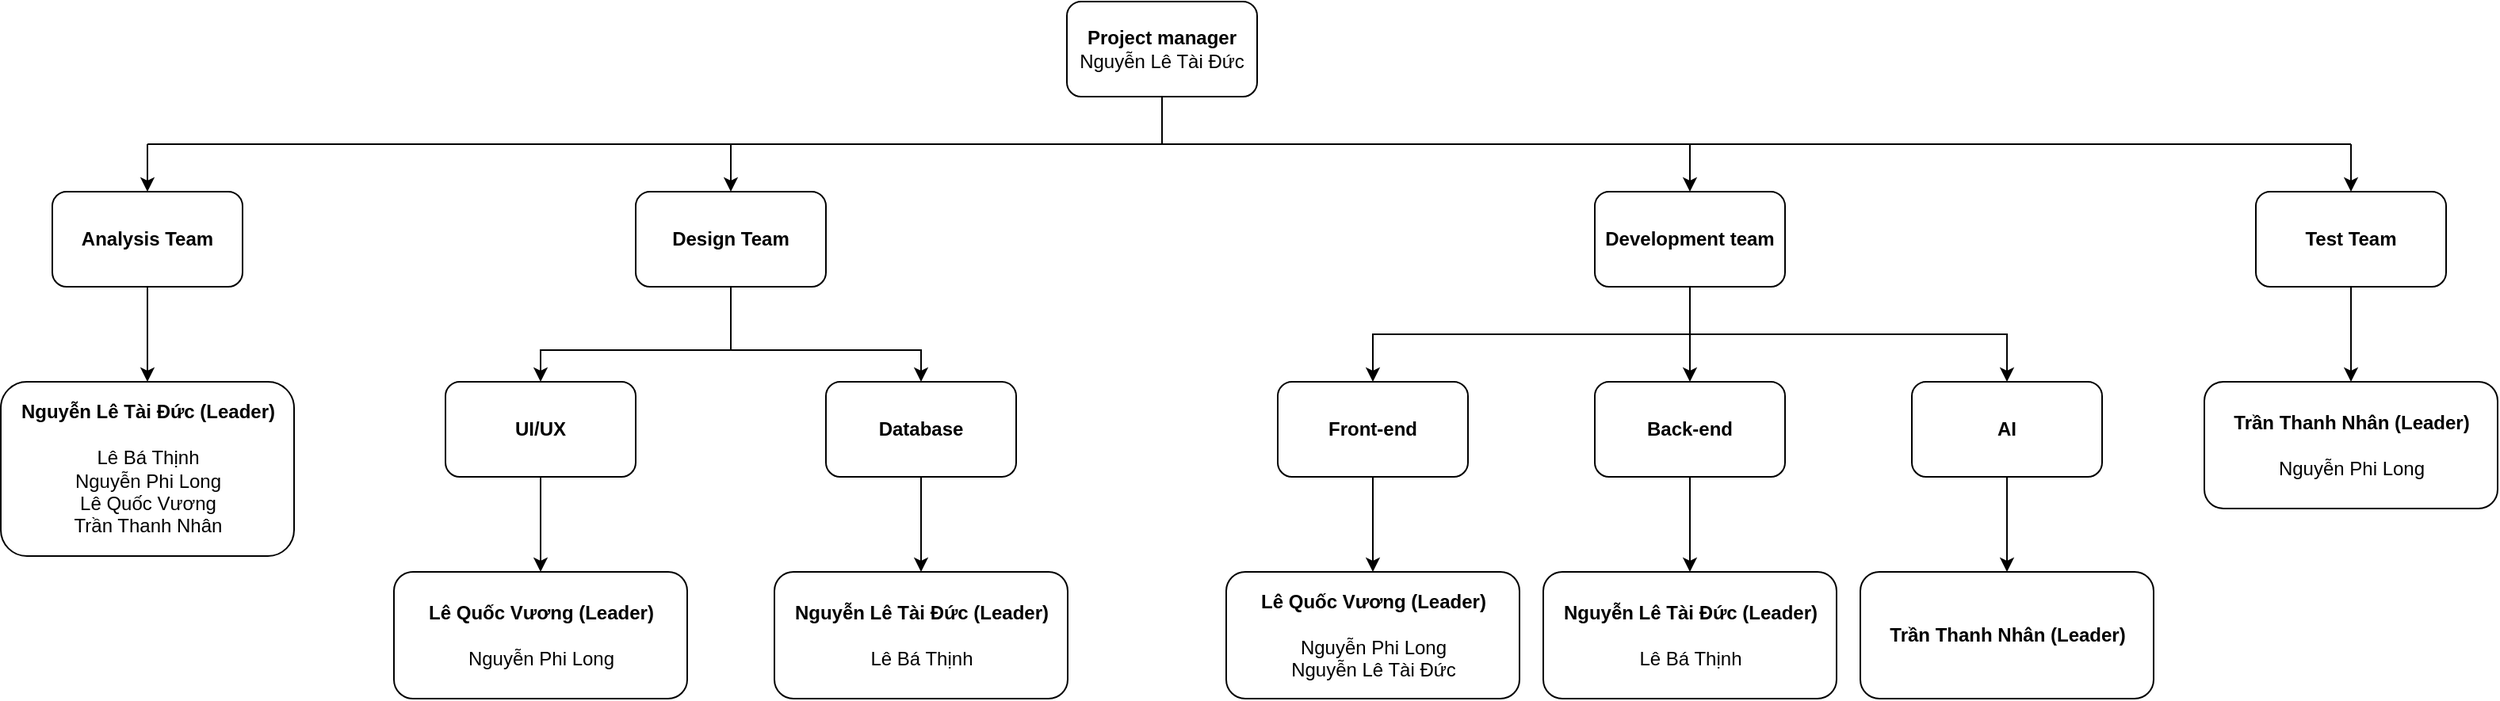 <mxfile version="24.4.0" type="device">
  <diagram id="EI1CuxaqwdnplJAj03ed" name="Page-1">
    <mxGraphModel dx="2444" dy="932" grid="1" gridSize="10" guides="1" tooltips="1" connect="1" arrows="1" fold="1" page="1" pageScale="1" pageWidth="850" pageHeight="1100" math="0" shadow="0">
      <root>
        <mxCell id="0" />
        <mxCell id="1" parent="0" />
        <mxCell id="5kMCYWwhx8B76zfxUgw_-5" value="&lt;b&gt;Project manager&lt;/b&gt;&lt;div&gt;Nguyễn Lê Tài Đức&lt;/div&gt;" style="rounded=1;whiteSpace=wrap;html=1;" vertex="1" parent="1">
          <mxGeometry x="360" y="80" width="120" height="60" as="geometry" />
        </mxCell>
        <mxCell id="5kMCYWwhx8B76zfxUgw_-6" value="&lt;div&gt;&lt;b&gt;Analysis Team&lt;/b&gt;&lt;/div&gt;" style="rounded=1;whiteSpace=wrap;html=1;" vertex="1" parent="1">
          <mxGeometry x="-280" y="200" width="120" height="60" as="geometry" />
        </mxCell>
        <mxCell id="5kMCYWwhx8B76zfxUgw_-7" value="&lt;div&gt;&lt;b&gt;Nguyễn Lê Tài Đức (Leader)&lt;/b&gt;&lt;/div&gt;&lt;div&gt;&lt;br&gt;&lt;/div&gt;&lt;div&gt;Lê Bá Thịnh&lt;/div&gt;&lt;div&gt;Nguyễn Phi Long&lt;/div&gt;&lt;div&gt;Lê Quốc Vương&lt;/div&gt;&lt;div&gt;Trần Thanh Nhân&lt;/div&gt;" style="rounded=1;whiteSpace=wrap;html=1;" vertex="1" parent="1">
          <mxGeometry x="-312.5" y="320" width="185" height="110" as="geometry" />
        </mxCell>
        <mxCell id="5kMCYWwhx8B76zfxUgw_-8" value="&lt;div&gt;&lt;b&gt;Design Team&lt;/b&gt;&lt;/div&gt;" style="rounded=1;whiteSpace=wrap;html=1;" vertex="1" parent="1">
          <mxGeometry x="88" y="200" width="120" height="60" as="geometry" />
        </mxCell>
        <mxCell id="5kMCYWwhx8B76zfxUgw_-9" value="&lt;div&gt;&lt;b&gt;Lê Quốc Vương (Leader)&lt;/b&gt;&lt;/div&gt;&lt;div&gt;&lt;br&gt;&lt;/div&gt;&lt;div&gt;Nguyễn Phi Long&lt;/div&gt;" style="rounded=1;whiteSpace=wrap;html=1;" vertex="1" parent="1">
          <mxGeometry x="-64.5" y="440" width="185" height="80" as="geometry" />
        </mxCell>
        <mxCell id="5kMCYWwhx8B76zfxUgw_-11" value="&lt;div&gt;&lt;b&gt;Nguyễn Lê Tài Đức (Leader)&lt;/b&gt;&lt;/div&gt;&lt;div&gt;&lt;br&gt;&lt;/div&gt;&lt;div&gt;Lê Bá Thịnh&lt;/div&gt;" style="rounded=1;whiteSpace=wrap;html=1;" vertex="1" parent="1">
          <mxGeometry x="175.5" y="440" width="185" height="80" as="geometry" />
        </mxCell>
        <mxCell id="5kMCYWwhx8B76zfxUgw_-12" value="&lt;div&gt;&lt;b&gt;UI/UX&lt;/b&gt;&lt;/div&gt;" style="rounded=1;whiteSpace=wrap;html=1;" vertex="1" parent="1">
          <mxGeometry x="-32" y="320" width="120" height="60" as="geometry" />
        </mxCell>
        <mxCell id="5kMCYWwhx8B76zfxUgw_-14" value="&lt;div&gt;&lt;b&gt;Database&lt;/b&gt;&lt;/div&gt;" style="rounded=1;whiteSpace=wrap;html=1;" vertex="1" parent="1">
          <mxGeometry x="208" y="320" width="120" height="60" as="geometry" />
        </mxCell>
        <mxCell id="5kMCYWwhx8B76zfxUgw_-15" value="&lt;div&gt;&lt;b&gt;Development team&lt;/b&gt;&lt;/div&gt;" style="rounded=1;whiteSpace=wrap;html=1;" vertex="1" parent="1">
          <mxGeometry x="693" y="200" width="120" height="60" as="geometry" />
        </mxCell>
        <mxCell id="5kMCYWwhx8B76zfxUgw_-16" value="&lt;div&gt;&lt;b&gt;Front-end&lt;/b&gt;&lt;/div&gt;" style="rounded=1;whiteSpace=wrap;html=1;" vertex="1" parent="1">
          <mxGeometry x="493" y="320" width="120" height="60" as="geometry" />
        </mxCell>
        <mxCell id="5kMCYWwhx8B76zfxUgw_-17" value="&lt;div&gt;&lt;b&gt;Back-end&lt;/b&gt;&lt;/div&gt;" style="rounded=1;whiteSpace=wrap;html=1;" vertex="1" parent="1">
          <mxGeometry x="693" y="320" width="120" height="60" as="geometry" />
        </mxCell>
        <mxCell id="5kMCYWwhx8B76zfxUgw_-18" value="&lt;div&gt;&lt;b&gt;AI&lt;/b&gt;&lt;/div&gt;" style="rounded=1;whiteSpace=wrap;html=1;" vertex="1" parent="1">
          <mxGeometry x="893" y="320" width="120" height="60" as="geometry" />
        </mxCell>
        <mxCell id="5kMCYWwhx8B76zfxUgw_-20" value="&lt;div&gt;&lt;b&gt;Lê Quốc Vương (Leader)&lt;/b&gt;&lt;/div&gt;&lt;div&gt;&lt;br&gt;&lt;/div&gt;&lt;div&gt;Nguyễn Phi Long&lt;/div&gt;&lt;div&gt;Nguyễn Lê Tài Đức&lt;/div&gt;" style="rounded=1;whiteSpace=wrap;html=1;" vertex="1" parent="1">
          <mxGeometry x="460.5" y="440" width="185" height="80" as="geometry" />
        </mxCell>
        <mxCell id="5kMCYWwhx8B76zfxUgw_-22" value="&lt;div&gt;&lt;b&gt;Nguyễn Lê Tài Đức (Leader)&lt;/b&gt;&lt;/div&gt;&lt;div&gt;&lt;br&gt;&lt;/div&gt;&lt;div&gt;Lê Bá Thịnh&lt;/div&gt;" style="rounded=1;whiteSpace=wrap;html=1;" vertex="1" parent="1">
          <mxGeometry x="660.5" y="440" width="185" height="80" as="geometry" />
        </mxCell>
        <mxCell id="5kMCYWwhx8B76zfxUgw_-23" value="&lt;div&gt;&lt;b&gt;Trần Thanh Nhân (Leader)&lt;/b&gt;&lt;/div&gt;" style="rounded=1;whiteSpace=wrap;html=1;" vertex="1" parent="1">
          <mxGeometry x="860.5" y="440" width="185" height="80" as="geometry" />
        </mxCell>
        <mxCell id="5kMCYWwhx8B76zfxUgw_-24" value="&lt;div&gt;&lt;b&gt;Test Team&lt;/b&gt;&lt;/div&gt;" style="rounded=1;whiteSpace=wrap;html=1;" vertex="1" parent="1">
          <mxGeometry x="1110" y="200" width="120" height="60" as="geometry" />
        </mxCell>
        <mxCell id="5kMCYWwhx8B76zfxUgw_-26" value="&lt;div&gt;&lt;b&gt;Trần Thanh Nhân (Leader)&lt;/b&gt;&lt;/div&gt;&lt;div&gt;&lt;b&gt;&lt;br&gt;&lt;/b&gt;&lt;/div&gt;&lt;div&gt;Nguyễn Phi Long&lt;/div&gt;" style="rounded=1;whiteSpace=wrap;html=1;" vertex="1" parent="1">
          <mxGeometry x="1077.5" y="320" width="185" height="80" as="geometry" />
        </mxCell>
        <mxCell id="5kMCYWwhx8B76zfxUgw_-28" value="" style="endArrow=none;html=1;rounded=0;entryX=0.5;entryY=1;entryDx=0;entryDy=0;" edge="1" parent="1" target="5kMCYWwhx8B76zfxUgw_-5">
          <mxGeometry width="50" height="50" relative="1" as="geometry">
            <mxPoint x="420" y="170" as="sourcePoint" />
            <mxPoint x="50" y="300" as="targetPoint" />
          </mxGeometry>
        </mxCell>
        <mxCell id="5kMCYWwhx8B76zfxUgw_-29" value="" style="endArrow=none;html=1;rounded=0;" edge="1" parent="1">
          <mxGeometry width="50" height="50" relative="1" as="geometry">
            <mxPoint x="-220" y="170" as="sourcePoint" />
            <mxPoint x="1170" y="170" as="targetPoint" />
          </mxGeometry>
        </mxCell>
        <mxCell id="5kMCYWwhx8B76zfxUgw_-30" value="" style="endArrow=classic;html=1;rounded=0;entryX=0.5;entryY=0;entryDx=0;entryDy=0;" edge="1" parent="1" target="5kMCYWwhx8B76zfxUgw_-24">
          <mxGeometry width="50" height="50" relative="1" as="geometry">
            <mxPoint x="1170" y="170" as="sourcePoint" />
            <mxPoint x="1110" y="160" as="targetPoint" />
          </mxGeometry>
        </mxCell>
        <mxCell id="5kMCYWwhx8B76zfxUgw_-32" value="" style="endArrow=classic;html=1;rounded=0;entryX=0.5;entryY=0;entryDx=0;entryDy=0;" edge="1" parent="1" target="5kMCYWwhx8B76zfxUgw_-15">
          <mxGeometry width="50" height="50" relative="1" as="geometry">
            <mxPoint x="753" y="170" as="sourcePoint" />
            <mxPoint x="753" y="200" as="targetPoint" />
          </mxGeometry>
        </mxCell>
        <mxCell id="5kMCYWwhx8B76zfxUgw_-34" value="" style="endArrow=classic;html=1;rounded=0;entryX=0.5;entryY=0;entryDx=0;entryDy=0;" edge="1" parent="1" target="5kMCYWwhx8B76zfxUgw_-8">
          <mxGeometry width="50" height="50" relative="1" as="geometry">
            <mxPoint x="148" y="170" as="sourcePoint" />
            <mxPoint x="150" y="200" as="targetPoint" />
          </mxGeometry>
        </mxCell>
        <mxCell id="5kMCYWwhx8B76zfxUgw_-35" value="" style="endArrow=classic;html=1;rounded=0;entryX=0.5;entryY=0;entryDx=0;entryDy=0;" edge="1" parent="1" target="5kMCYWwhx8B76zfxUgw_-6">
          <mxGeometry width="50" height="50" relative="1" as="geometry">
            <mxPoint x="-220" y="170" as="sourcePoint" />
            <mxPoint x="-270" y="190" as="targetPoint" />
          </mxGeometry>
        </mxCell>
        <mxCell id="5kMCYWwhx8B76zfxUgw_-36" value="" style="endArrow=classic;html=1;rounded=0;exitX=0.5;exitY=1;exitDx=0;exitDy=0;entryX=0.5;entryY=0;entryDx=0;entryDy=0;" edge="1" parent="1" source="5kMCYWwhx8B76zfxUgw_-6" target="5kMCYWwhx8B76zfxUgw_-7">
          <mxGeometry width="50" height="50" relative="1" as="geometry">
            <mxPoint x="-241" y="350" as="sourcePoint" />
            <mxPoint x="-221" y="320" as="targetPoint" />
          </mxGeometry>
        </mxCell>
        <mxCell id="5kMCYWwhx8B76zfxUgw_-37" value="" style="endArrow=classic;html=1;rounded=0;entryX=0.5;entryY=0;entryDx=0;entryDy=0;exitX=0.5;exitY=1;exitDx=0;exitDy=0;" edge="1" parent="1" source="5kMCYWwhx8B76zfxUgw_-8" target="5kMCYWwhx8B76zfxUgw_-12">
          <mxGeometry width="50" height="50" relative="1" as="geometry">
            <mxPoint x="8" y="320" as="sourcePoint" />
            <mxPoint x="58" y="270" as="targetPoint" />
            <Array as="points">
              <mxPoint x="148" y="300" />
              <mxPoint x="28" y="300" />
            </Array>
          </mxGeometry>
        </mxCell>
        <mxCell id="5kMCYWwhx8B76zfxUgw_-38" value="" style="endArrow=classic;html=1;rounded=0;exitX=0.5;exitY=1;exitDx=0;exitDy=0;" edge="1" parent="1" source="5kMCYWwhx8B76zfxUgw_-8">
          <mxGeometry width="50" height="50" relative="1" as="geometry">
            <mxPoint x="158" y="270" as="sourcePoint" />
            <mxPoint x="268" y="320" as="targetPoint" />
            <Array as="points">
              <mxPoint x="148" y="300" />
              <mxPoint x="268" y="300" />
            </Array>
          </mxGeometry>
        </mxCell>
        <mxCell id="5kMCYWwhx8B76zfxUgw_-39" value="" style="endArrow=classic;html=1;rounded=0;entryX=0.5;entryY=0;entryDx=0;entryDy=0;exitX=0.5;exitY=1;exitDx=0;exitDy=0;" edge="1" parent="1" source="5kMCYWwhx8B76zfxUgw_-12" target="5kMCYWwhx8B76zfxUgw_-9">
          <mxGeometry width="50" height="50" relative="1" as="geometry">
            <mxPoint x="98" y="360" as="sourcePoint" />
            <mxPoint x="-22" y="420" as="targetPoint" />
            <Array as="points" />
          </mxGeometry>
        </mxCell>
        <mxCell id="5kMCYWwhx8B76zfxUgw_-40" value="" style="endArrow=classic;html=1;rounded=0;entryX=0.5;entryY=0;entryDx=0;entryDy=0;exitX=0.5;exitY=1;exitDx=0;exitDy=0;" edge="1" parent="1" source="5kMCYWwhx8B76zfxUgw_-14" target="5kMCYWwhx8B76zfxUgw_-11">
          <mxGeometry width="50" height="50" relative="1" as="geometry">
            <mxPoint x="278" y="400" as="sourcePoint" />
            <mxPoint x="278" y="460" as="targetPoint" />
            <Array as="points" />
          </mxGeometry>
        </mxCell>
        <mxCell id="5kMCYWwhx8B76zfxUgw_-41" value="" style="endArrow=classic;html=1;rounded=0;entryX=0.5;entryY=0;entryDx=0;entryDy=0;exitX=0.5;exitY=1;exitDx=0;exitDy=0;" edge="1" parent="1" source="5kMCYWwhx8B76zfxUgw_-15" target="5kMCYWwhx8B76zfxUgw_-16">
          <mxGeometry width="50" height="50" relative="1" as="geometry">
            <mxPoint x="603" y="320" as="sourcePoint" />
            <mxPoint x="653" y="270" as="targetPoint" />
            <Array as="points">
              <mxPoint x="753" y="290" />
              <mxPoint x="553" y="290" />
            </Array>
          </mxGeometry>
        </mxCell>
        <mxCell id="5kMCYWwhx8B76zfxUgw_-42" value="" style="endArrow=classic;html=1;rounded=0;entryX=0.5;entryY=0;entryDx=0;entryDy=0;exitX=0.5;exitY=1;exitDx=0;exitDy=0;" edge="1" parent="1" source="5kMCYWwhx8B76zfxUgw_-15" target="5kMCYWwhx8B76zfxUgw_-18">
          <mxGeometry width="50" height="50" relative="1" as="geometry">
            <mxPoint x="763" y="270" as="sourcePoint" />
            <mxPoint x="558" y="330" as="targetPoint" />
            <Array as="points">
              <mxPoint x="753" y="290" />
              <mxPoint x="953" y="290" />
            </Array>
          </mxGeometry>
        </mxCell>
        <mxCell id="5kMCYWwhx8B76zfxUgw_-43" value="" style="endArrow=classic;html=1;rounded=0;entryX=0.5;entryY=0;entryDx=0;entryDy=0;exitX=0.5;exitY=1;exitDx=0;exitDy=0;" edge="1" parent="1" source="5kMCYWwhx8B76zfxUgw_-15" target="5kMCYWwhx8B76zfxUgw_-17">
          <mxGeometry width="50" height="50" relative="1" as="geometry">
            <mxPoint x="713" y="300" as="sourcePoint" />
            <mxPoint x="763" y="250" as="targetPoint" />
          </mxGeometry>
        </mxCell>
        <mxCell id="5kMCYWwhx8B76zfxUgw_-44" value="" style="endArrow=classic;html=1;rounded=0;entryX=0.5;entryY=0;entryDx=0;entryDy=0;exitX=0.5;exitY=1;exitDx=0;exitDy=0;" edge="1" parent="1" source="5kMCYWwhx8B76zfxUgw_-16" target="5kMCYWwhx8B76zfxUgw_-20">
          <mxGeometry width="50" height="50" relative="1" as="geometry">
            <mxPoint x="533" y="430" as="sourcePoint" />
            <mxPoint x="583" y="380" as="targetPoint" />
          </mxGeometry>
        </mxCell>
        <mxCell id="5kMCYWwhx8B76zfxUgw_-45" value="" style="endArrow=classic;html=1;rounded=0;exitX=0.5;exitY=1;exitDx=0;exitDy=0;" edge="1" parent="1" source="5kMCYWwhx8B76zfxUgw_-17">
          <mxGeometry width="50" height="50" relative="1" as="geometry">
            <mxPoint x="743" y="410" as="sourcePoint" />
            <mxPoint x="753" y="440" as="targetPoint" />
          </mxGeometry>
        </mxCell>
        <mxCell id="5kMCYWwhx8B76zfxUgw_-46" value="" style="endArrow=classic;html=1;rounded=0;exitX=0.5;exitY=1;exitDx=0;exitDy=0;" edge="1" parent="1" source="5kMCYWwhx8B76zfxUgw_-18">
          <mxGeometry width="50" height="50" relative="1" as="geometry">
            <mxPoint x="903" y="400" as="sourcePoint" />
            <mxPoint x="953" y="440" as="targetPoint" />
          </mxGeometry>
        </mxCell>
        <mxCell id="5kMCYWwhx8B76zfxUgw_-47" value="" style="endArrow=classic;html=1;rounded=0;entryX=0.5;entryY=0;entryDx=0;entryDy=0;exitX=0.5;exitY=1;exitDx=0;exitDy=0;" edge="1" parent="1" source="5kMCYWwhx8B76zfxUgw_-24" target="5kMCYWwhx8B76zfxUgw_-26">
          <mxGeometry width="50" height="50" relative="1" as="geometry">
            <mxPoint x="1200" y="330" as="sourcePoint" />
            <mxPoint x="1250" y="280" as="targetPoint" />
          </mxGeometry>
        </mxCell>
      </root>
    </mxGraphModel>
  </diagram>
</mxfile>
